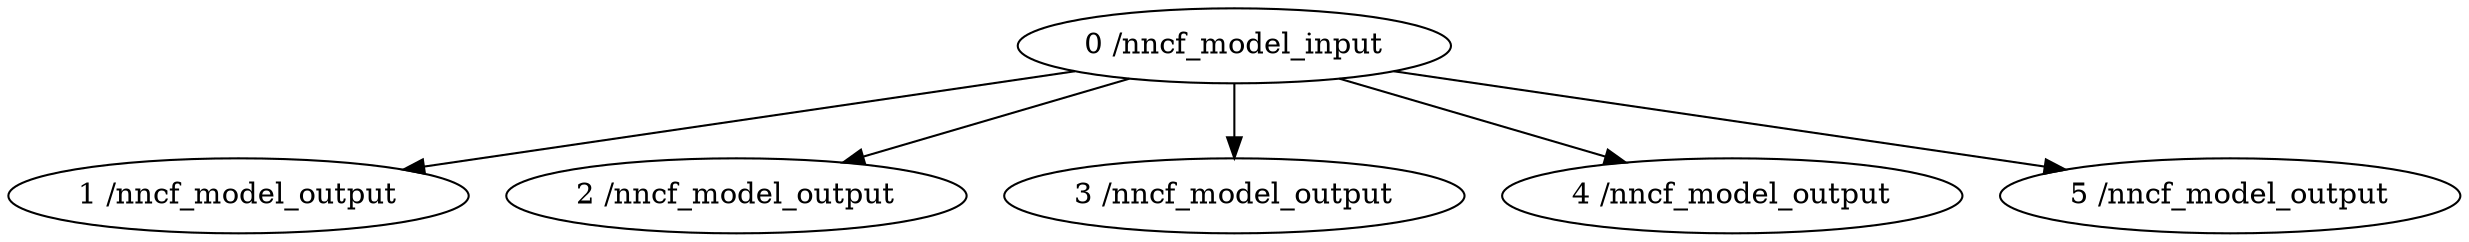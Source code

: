 strict digraph  {
"0 /nncf_model_input" [id=0, scope="", type=nncf_model_input];
"1 /nncf_model_output" [id=1, scope="", type=nncf_model_output];
"2 /nncf_model_output" [id=2, scope="", type=nncf_model_output];
"3 /nncf_model_output" [id=3, scope="", type=nncf_model_output];
"4 /nncf_model_output" [id=4, scope="", type=nncf_model_output];
"5 /nncf_model_output" [id=5, scope="", type=nncf_model_output];
"0 /nncf_model_input" -> "1 /nncf_model_output";
"0 /nncf_model_input" -> "2 /nncf_model_output";
"0 /nncf_model_input" -> "3 /nncf_model_output";
"0 /nncf_model_input" -> "4 /nncf_model_output";
"0 /nncf_model_input" -> "5 /nncf_model_output";
}
